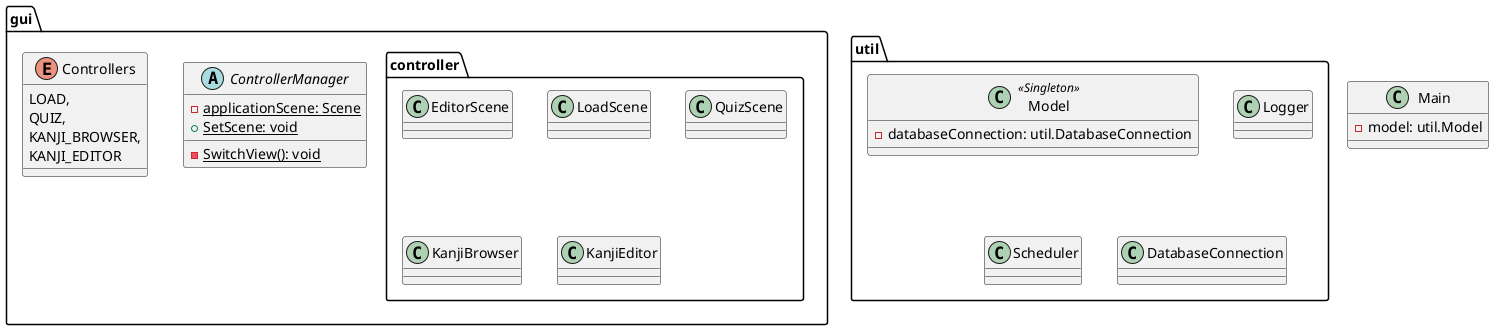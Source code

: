 @startuml

class Main {
    - model: util.Model
}

abstract gui.ControllerManager {
    - {static} SwitchView(): void
    - {static} applicationScene: Scene
    + {static} SetScene: void
}

enum gui.Controllers {
    LOAD,
    QUIZ,
    KANJI_BROWSER,
    KANJI_EDITOR
}

class gui.controller.EditorScene {

}

class gui.controller.LoadScene {

}

class gui.controller.QuizScene {

}

class gui.controller.KanjiBrowser {

}
class gui.controller.KanjiEditor {

}

class util.Model <<Singleton>> {
    - databaseConnection: util.DatabaseConnection
}

class util.Logger {

}

class util.Scheduler {

}

class util.DatabaseConnection {

}

@enduml